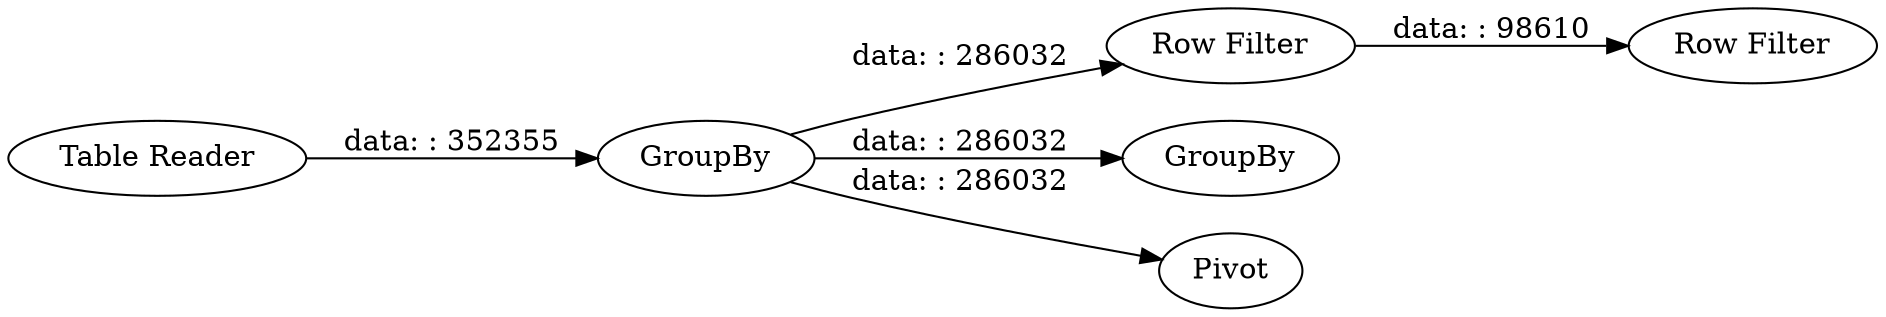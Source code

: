 digraph {
	"-2395196676108634552_2" [label=GroupBy]
	"-2395196676108634552_5" [label="Row Filter"]
	"-2395196676108634552_3" [label=GroupBy]
	"-2395196676108634552_1" [label="Table Reader"]
	"-2395196676108634552_6" [label="Row Filter"]
	"-2395196676108634552_4" [label=Pivot]
	"-2395196676108634552_2" -> "-2395196676108634552_5" [label="data: : 286032"]
	"-2395196676108634552_2" -> "-2395196676108634552_4" [label="data: : 286032"]
	"-2395196676108634552_1" -> "-2395196676108634552_2" [label="data: : 352355"]
	"-2395196676108634552_2" -> "-2395196676108634552_3" [label="data: : 286032"]
	"-2395196676108634552_5" -> "-2395196676108634552_6" [label="data: : 98610"]
	rankdir=LR
}
